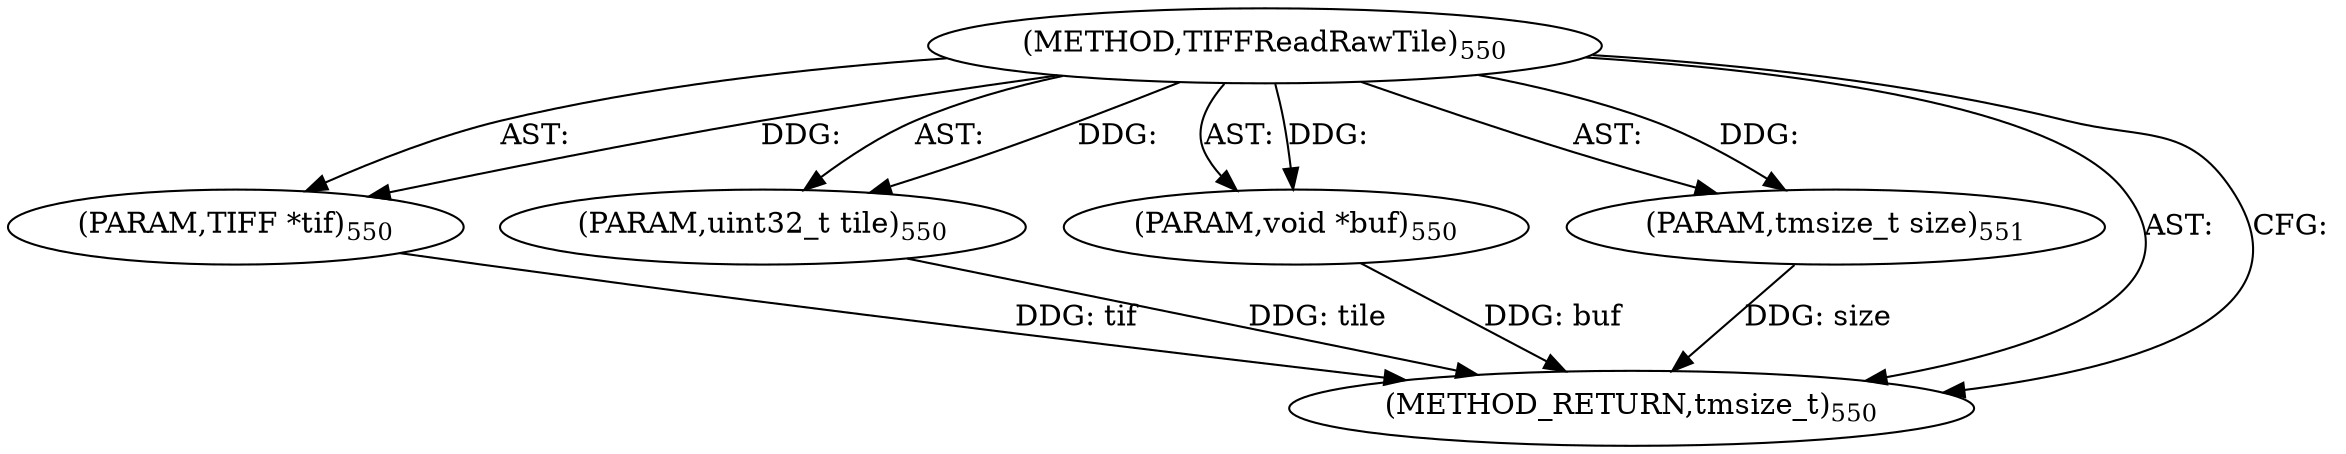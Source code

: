 digraph "TIFFReadRawTile" {  
"9152" [label = <(METHOD,TIFFReadRawTile)<SUB>550</SUB>> ]
"9153" [label = <(PARAM,TIFF *tif)<SUB>550</SUB>> ]
"9154" [label = <(PARAM,uint32_t tile)<SUB>550</SUB>> ]
"9155" [label = <(PARAM,void *buf)<SUB>550</SUB>> ]
"9156" [label = <(PARAM,tmsize_t size)<SUB>551</SUB>> ]
"9157" [label = <(METHOD_RETURN,tmsize_t)<SUB>550</SUB>> ]
  "9152" -> "9153"  [ label = "AST: "] 
  "9152" -> "9154"  [ label = "AST: "] 
  "9152" -> "9155"  [ label = "AST: "] 
  "9152" -> "9156"  [ label = "AST: "] 
  "9152" -> "9157"  [ label = "AST: "] 
  "9152" -> "9157"  [ label = "CFG: "] 
  "9153" -> "9157"  [ label = "DDG: tif"] 
  "9154" -> "9157"  [ label = "DDG: tile"] 
  "9155" -> "9157"  [ label = "DDG: buf"] 
  "9156" -> "9157"  [ label = "DDG: size"] 
  "9152" -> "9153"  [ label = "DDG: "] 
  "9152" -> "9154"  [ label = "DDG: "] 
  "9152" -> "9155"  [ label = "DDG: "] 
  "9152" -> "9156"  [ label = "DDG: "] 
}
